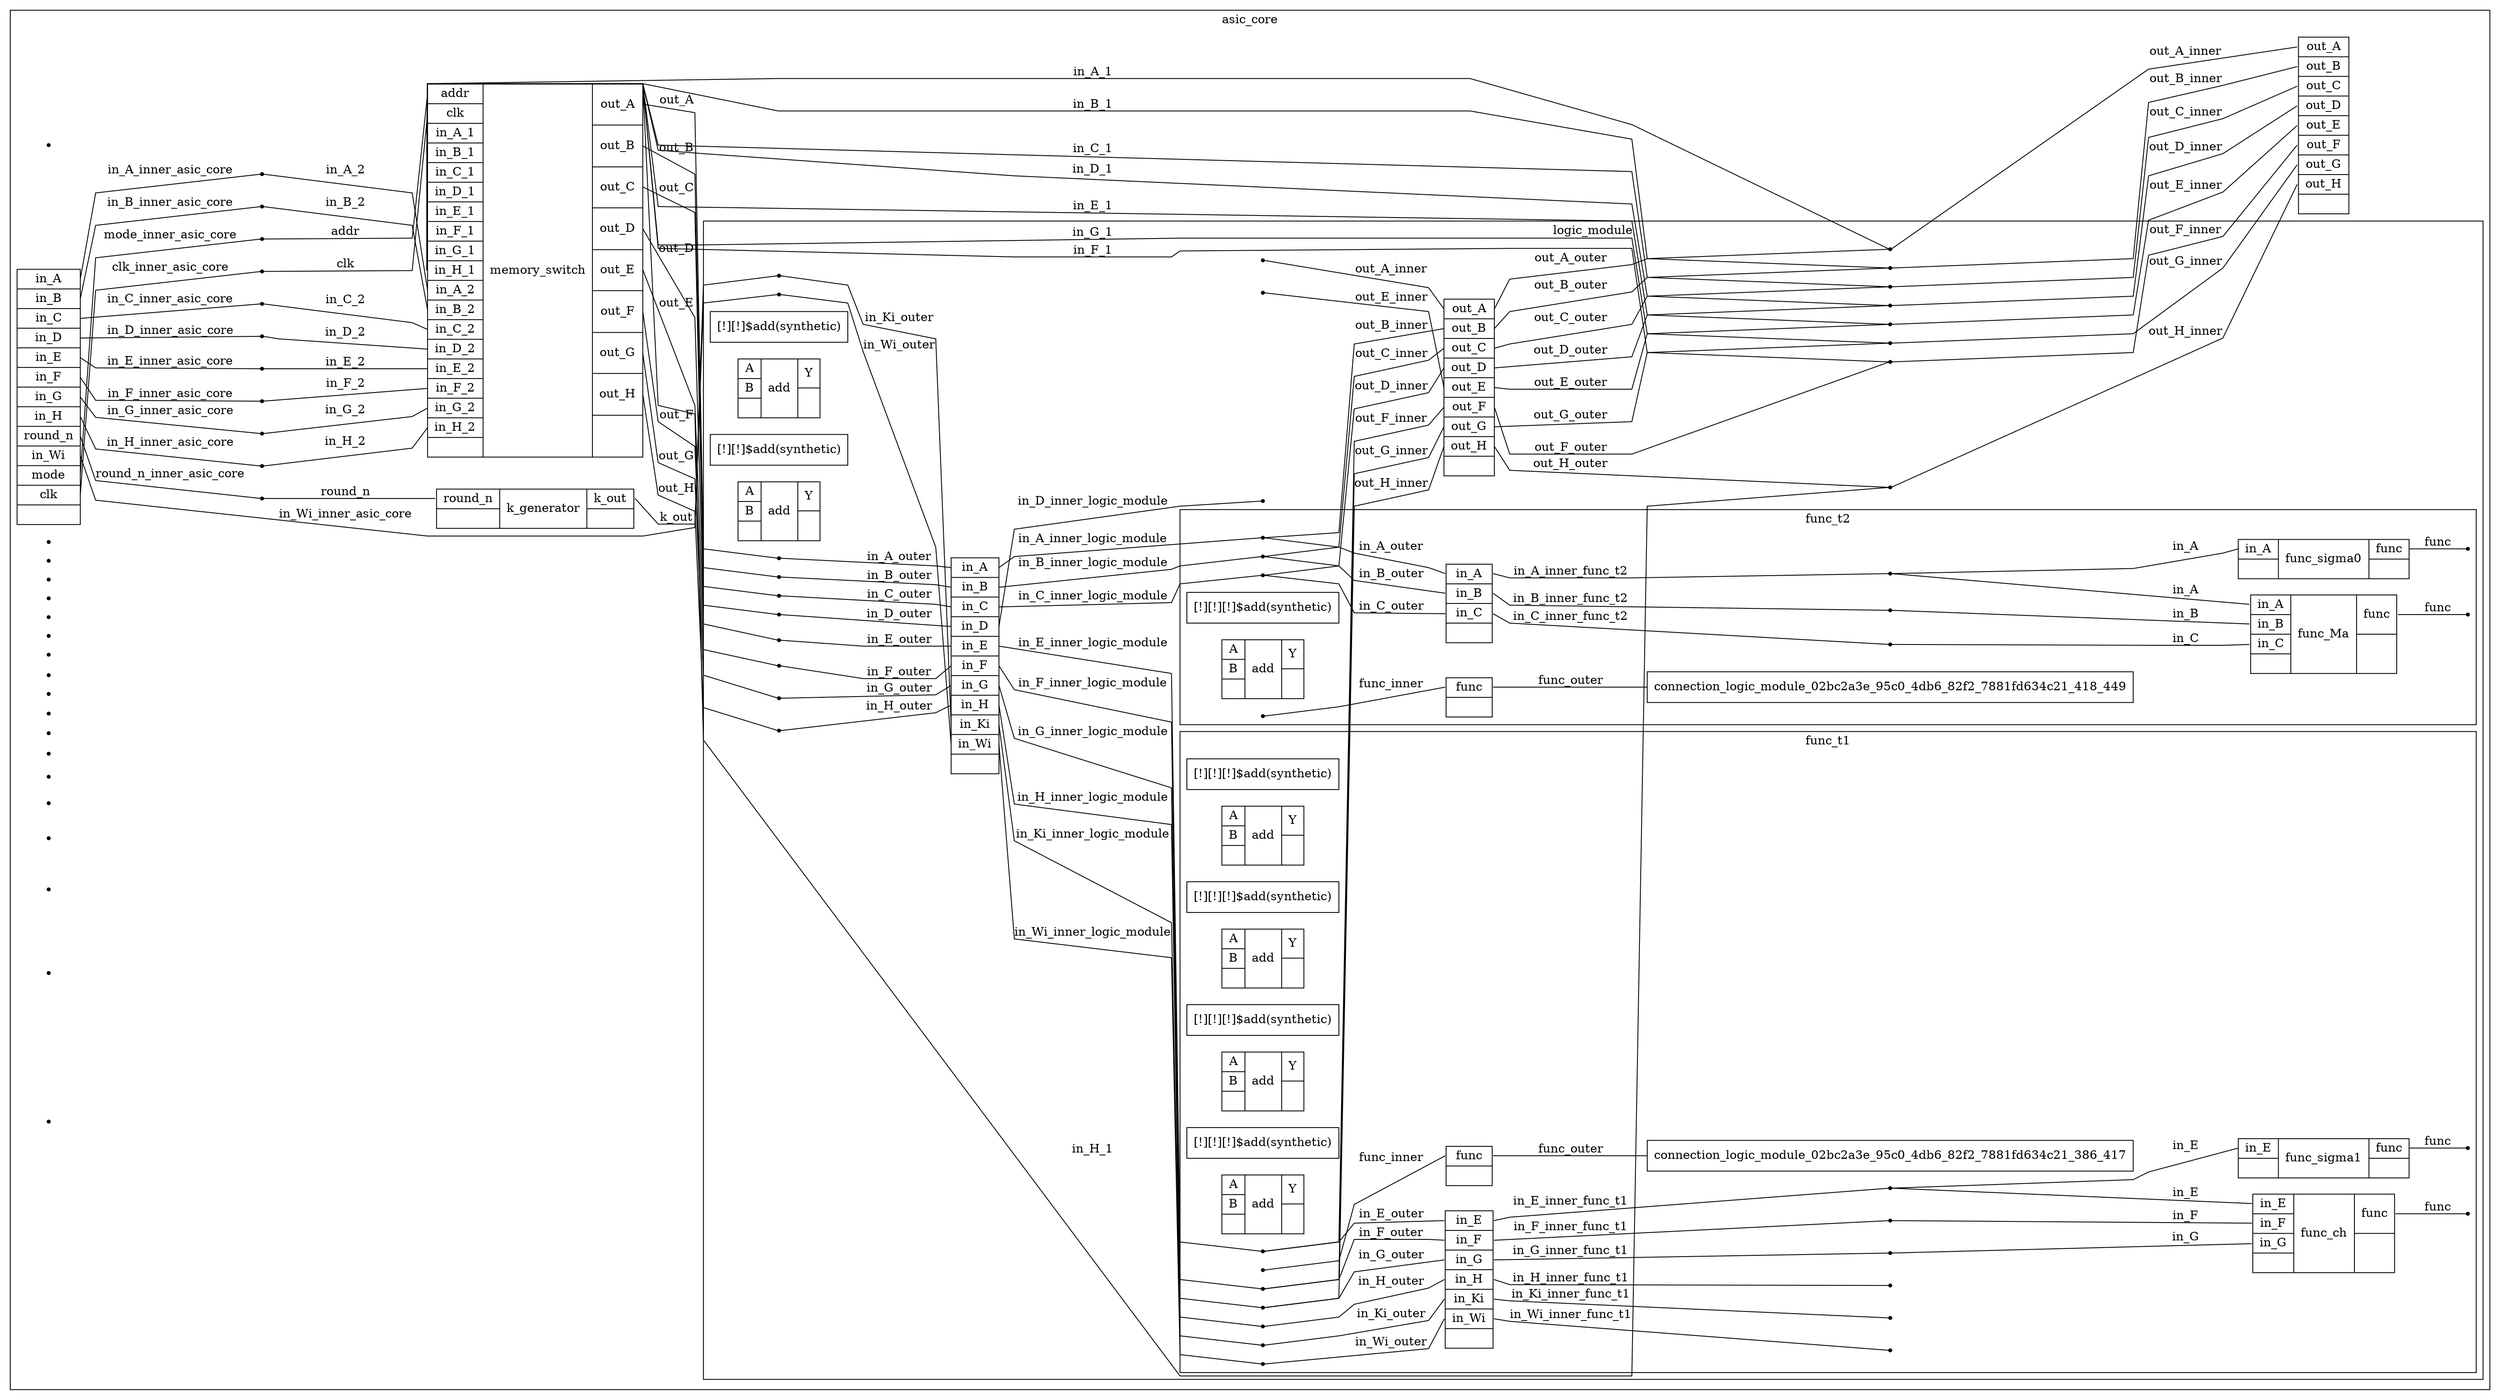 graph parent {
	graph [splines=polyline]
	graph [rankdir=LR]
	graph [overlap=scalexy]
	subgraph cluster_asic_core {
		node [shape=record]
		graph [label=asic_core]
		graph [splines=polyline]
		graph [rankdir=LR]
		graph [overlap=scalexy]
	struct_k_generator_4c9cbfa8_fa8c_499f_b3c4_abc63a098ca4_64abcf8e_148c_413c_aa03_fc356329b611 [label="{{<in_2_7> round_n |}|k_generator|{<out_8_39> k_out |}}"];	connection_asic_core_64abcf8e_148c_413c_aa03_fc356329b611_2_7 [shape=point]	connection_asic_core_64abcf8e_148c_413c_aa03_fc356329b611_258_263 -- struct_k_generator_4c9cbfa8_fa8c_499f_b3c4_abc63a098ca4_64abcf8e_148c_413c_aa03_fc356329b611:in_2_7 [label=round_n]	connection_asic_core_64abcf8e_148c_413c_aa03_fc356329b611_554_585 [shape=point]	struct_k_generator_4c9cbfa8_fa8c_499f_b3c4_abc63a098ca4_64abcf8e_148c_413c_aa03_fc356329b611:out_8_39 -- connection_asic_core_64abcf8e_148c_413c_aa03_fc356329b611_554_585 [label=k_out]	struct_in_ports_asic_core_64abcf8e_148c_413c_aa03_fc356329b611 [label="{{<in_port_2_33> in_A |<in_port_34_65> in_B |<in_port_66_97> in_C |<in_port_98_129> in_D |<in_port_130_161> in_E |<in_port_162_193> in_F |<in_port_194_225> in_G |<in_port_226_257> in_H |<in_port_258_263> round_n |<in_port_264_295> in_Wi |<in_port_296_296> mode |<in_port_297_297> clk |}}"];	struct_out_ports_asic_core_64abcf8e_148c_413c_aa03_fc356329b611 [label="{{<out_port_298_329> out_A |<out_port_330_361> out_B |<out_port_362_393> out_C |<out_port_394_425> out_D |<out_port_426_457> out_E |<out_port_458_489> out_F |<out_port_490_521> out_G |<out_port_522_553> out_H |}}"];	connection_asic_core_64abcf8e_148c_413c_aa03_fc356329b611_2_33 [shape=point]	struct_in_ports_asic_core_64abcf8e_148c_413c_aa03_fc356329b611:in_port_2_33 -- connection_asic_core_64abcf8e_148c_413c_aa03_fc356329b611_2_33 [label=in_A_inner_asic_core]	connection_asic_core_64abcf8e_148c_413c_aa03_fc356329b611_34_65 [shape=point]	struct_in_ports_asic_core_64abcf8e_148c_413c_aa03_fc356329b611:in_port_34_65 -- connection_asic_core_64abcf8e_148c_413c_aa03_fc356329b611_34_65 [label=in_B_inner_asic_core]	connection_asic_core_64abcf8e_148c_413c_aa03_fc356329b611_66_97 [shape=point]	struct_in_ports_asic_core_64abcf8e_148c_413c_aa03_fc356329b611:in_port_66_97 -- connection_asic_core_64abcf8e_148c_413c_aa03_fc356329b611_66_97 [label=in_C_inner_asic_core]	connection_asic_core_64abcf8e_148c_413c_aa03_fc356329b611_98_129 [shape=point]	struct_in_ports_asic_core_64abcf8e_148c_413c_aa03_fc356329b611:in_port_98_129 -- connection_asic_core_64abcf8e_148c_413c_aa03_fc356329b611_98_129 [label=in_D_inner_asic_core]	connection_asic_core_64abcf8e_148c_413c_aa03_fc356329b611_130_161 [shape=point]	struct_in_ports_asic_core_64abcf8e_148c_413c_aa03_fc356329b611:in_port_130_161 -- connection_asic_core_64abcf8e_148c_413c_aa03_fc356329b611_130_161 [label=in_E_inner_asic_core]	connection_asic_core_64abcf8e_148c_413c_aa03_fc356329b611_162_193 [shape=point]	struct_in_ports_asic_core_64abcf8e_148c_413c_aa03_fc356329b611:in_port_162_193 -- connection_asic_core_64abcf8e_148c_413c_aa03_fc356329b611_162_193 [label=in_F_inner_asic_core]	connection_asic_core_64abcf8e_148c_413c_aa03_fc356329b611_194_225 [shape=point]	struct_in_ports_asic_core_64abcf8e_148c_413c_aa03_fc356329b611:in_port_194_225 -- connection_asic_core_64abcf8e_148c_413c_aa03_fc356329b611_194_225 [label=in_G_inner_asic_core]	connection_asic_core_64abcf8e_148c_413c_aa03_fc356329b611_226_257 [shape=point]	struct_in_ports_asic_core_64abcf8e_148c_413c_aa03_fc356329b611:in_port_226_257 -- connection_asic_core_64abcf8e_148c_413c_aa03_fc356329b611_226_257 [label=in_H_inner_asic_core]	connection_asic_core_64abcf8e_148c_413c_aa03_fc356329b611_258_263 [shape=point]	struct_in_ports_asic_core_64abcf8e_148c_413c_aa03_fc356329b611:in_port_258_263 -- connection_asic_core_64abcf8e_148c_413c_aa03_fc356329b611_258_263 [label=round_n_inner_asic_core]	connection_asic_core_64abcf8e_148c_413c_aa03_fc356329b611_264_295 [shape=point]	struct_in_ports_asic_core_64abcf8e_148c_413c_aa03_fc356329b611:in_port_264_295 -- connection_asic_core_64abcf8e_148c_413c_aa03_fc356329b611_264_295 [label=in_Wi_inner_asic_core]	connection_asic_core_64abcf8e_148c_413c_aa03_fc356329b611_296_296 [shape=point]	struct_in_ports_asic_core_64abcf8e_148c_413c_aa03_fc356329b611:in_port_296_296 -- connection_asic_core_64abcf8e_148c_413c_aa03_fc356329b611_296_296 [label=mode_inner_asic_core]	connection_asic_core_64abcf8e_148c_413c_aa03_fc356329b611_297_297 [shape=point]	struct_in_ports_asic_core_64abcf8e_148c_413c_aa03_fc356329b611:in_port_297_297 -- connection_asic_core_64abcf8e_148c_413c_aa03_fc356329b611_297_297 [label=clk_inner_asic_core]	connection_asic_core_64abcf8e_148c_413c_aa03_fc356329b611_298_329 [shape=point]	connection_asic_core_64abcf8e_148c_413c_aa03_fc356329b611_298_329 -- struct_out_ports_asic_core_64abcf8e_148c_413c_aa03_fc356329b611:out_port_298_329 [label=out_A_inner]	connection_asic_core_64abcf8e_148c_413c_aa03_fc356329b611_330_361 [shape=point]	connection_asic_core_64abcf8e_148c_413c_aa03_fc356329b611_330_361 -- struct_out_ports_asic_core_64abcf8e_148c_413c_aa03_fc356329b611:out_port_330_361 [label=out_B_inner]	connection_asic_core_64abcf8e_148c_413c_aa03_fc356329b611_362_393 [shape=point]	connection_asic_core_64abcf8e_148c_413c_aa03_fc356329b611_362_393 -- struct_out_ports_asic_core_64abcf8e_148c_413c_aa03_fc356329b611:out_port_362_393 [label=out_C_inner]	connection_asic_core_64abcf8e_148c_413c_aa03_fc356329b611_394_425 [shape=point]	connection_asic_core_64abcf8e_148c_413c_aa03_fc356329b611_394_425 -- struct_out_ports_asic_core_64abcf8e_148c_413c_aa03_fc356329b611:out_port_394_425 [label=out_D_inner]	connection_asic_core_64abcf8e_148c_413c_aa03_fc356329b611_426_457 [shape=point]	connection_asic_core_64abcf8e_148c_413c_aa03_fc356329b611_426_457 -- struct_out_ports_asic_core_64abcf8e_148c_413c_aa03_fc356329b611:out_port_426_457 [label=out_E_inner]	connection_asic_core_64abcf8e_148c_413c_aa03_fc356329b611_458_489 [shape=point]	connection_asic_core_64abcf8e_148c_413c_aa03_fc356329b611_458_489 -- struct_out_ports_asic_core_64abcf8e_148c_413c_aa03_fc356329b611:out_port_458_489 [label=out_F_inner]	connection_asic_core_64abcf8e_148c_413c_aa03_fc356329b611_490_521 [shape=point]	connection_asic_core_64abcf8e_148c_413c_aa03_fc356329b611_490_521 -- struct_out_ports_asic_core_64abcf8e_148c_413c_aa03_fc356329b611:out_port_490_521 [label=out_G_inner]	connection_asic_core_64abcf8e_148c_413c_aa03_fc356329b611_522_553 [shape=point]	connection_asic_core_64abcf8e_148c_413c_aa03_fc356329b611_522_553 -- struct_out_ports_asic_core_64abcf8e_148c_413c_aa03_fc356329b611:out_port_522_553 [label=out_H_inner]		graph [splines=polyline]
		graph [rankdir=LR]
		graph [overlap=scalexy]
		subgraph cluster_logic_module {
			node [shape=record]
			graph [label=logic_module]
			graph [splines=polyline]
			graph [rankdir=LR]
			graph [overlap=scalexy]
			"[!][!]$add(synthetic)
#4b1f881b_8e20_4ff4_9199_ed92328e10ae" [label="[!][!]$add(synthetic)
"]
		struct_add_a6724c07_0a2d_437c_944c_298de946605d [label="{{<in_98_129> A |<in_386_417> B |}|add|{<out_354_385> Y |}}"];			graph [splines=polyline]
			graph [rankdir=LR]
			graph [overlap=scalexy]
			"[!][!]$add(synthetic)
#136f6139_3d4d_49af_9e78_9a5f70888121" [label="[!][!]$add(synthetic)
"]
		struct_add_c8d21ce7_091b_43b8_b22b_ed6dc0470f62 [label="{{<in_386_417> A |<in_418_449> B |}|add|{<out_322_353> Y |}}"];			graph [splines=polyline]
			graph [rankdir=LR]
			graph [overlap=scalexy]
			subgraph cluster_func_t1 {
				node [shape=record]
				graph [label=func_t1]
				graph [splines=polyline]
				graph [rankdir=LR]
				graph [overlap=scalexy]
				"[!][!][!]$add(synthetic)
#e7865b10_5745_4c46_9d8c_ac8bfc79b26c" [label="[!][!][!]$add(synthetic)
"]
			struct_add_65e233b1_0391_44c5_8038_4a292637ee9b [label="{{<in_98_129> A |<in_226_257> B |}|add|{<out_258_289> Y |}}"];				graph [splines=polyline]
				graph [rankdir=LR]
				graph [overlap=scalexy]
				"[!][!][!]$add(synthetic)
#10dcc191_cfcd_42ca_be54_ac1426c8cd96" [label="[!][!][!]$add(synthetic)
"]
			struct_add_13e17c24_e276_4236_a66b_808e567ef0ef [label="{{<in_258_289> A |<in_290_321> B |}|add|{<out_322_353> Y |}}"];				graph [splines=polyline]
				graph [rankdir=LR]
				graph [overlap=scalexy]
				"[!][!][!]$add(synthetic)
#16f2257f_427b_495c_a87d_a24caa846920" [label="[!][!][!]$add(synthetic)
"]
			struct_add_90452c07_f8b5_479e_86ad_50a7a2e8eac3 [label="{{<in_322_353> A |<in_130_161> B |}|add|{<out_354_385> Y |}}"];				graph [splines=polyline]
				graph [rankdir=LR]
				graph [overlap=scalexy]
				"[!][!][!]$add(synthetic)
#c3a3cbf4_614b_4f32_8432_044e27acccc1" [label="[!][!][!]$add(synthetic)
"]
			struct_add_85430d68_9fe6_4343_9a52_f963ec8a7efe [label="{{<in_354_385> A |<in_162_193> B |}|add|{<out_194_225> Y |}}"];				graph [splines=polyline]
				graph [rankdir=LR]
				graph [overlap=scalexy]
			struct_func_ch_31842770_6eba_4425_ad62_b86ab533f2d8_92b82dc2_363f_4303_a347_670542859162 [label="{{<in_2_33> in_E |<in_34_65> in_F |<in_66_97> in_G |}|func_ch|{<out_98_129> func |}}"];			connection_func_t1_92b82dc2_363f_4303_a347_670542859162_2_33 [shape=point]			connection_func_t1_92b82dc2_363f_4303_a347_670542859162_2_33 -- struct_func_ch_31842770_6eba_4425_ad62_b86ab533f2d8_92b82dc2_363f_4303_a347_670542859162:in_2_33 [label=in_E]			connection_func_t1_92b82dc2_363f_4303_a347_670542859162_34_65 [shape=point]			connection_func_t1_92b82dc2_363f_4303_a347_670542859162_34_65 -- struct_func_ch_31842770_6eba_4425_ad62_b86ab533f2d8_92b82dc2_363f_4303_a347_670542859162:in_34_65 [label=in_F]			connection_func_t1_92b82dc2_363f_4303_a347_670542859162_66_97 [shape=point]			connection_func_t1_92b82dc2_363f_4303_a347_670542859162_66_97 -- struct_func_ch_31842770_6eba_4425_ad62_b86ab533f2d8_92b82dc2_363f_4303_a347_670542859162:in_66_97 [label=in_G]			connection_func_t1_92b82dc2_363f_4303_a347_670542859162_290_321 [shape=point]			struct_func_ch_31842770_6eba_4425_ad62_b86ab533f2d8_92b82dc2_363f_4303_a347_670542859162:out_98_129 -- connection_func_t1_92b82dc2_363f_4303_a347_670542859162_290_321 [label=func]			struct_in_ports_func_t1_92b82dc2_363f_4303_a347_670542859162 [label="{{<in_port_2_33> in_E |<in_port_34_65> in_F |<in_port_66_97> in_G |<in_port_98_129> in_H |<in_port_130_161> in_Ki |<in_port_162_193> in_Wi |}}"];			struct_out_ports_func_t1_92b82dc2_363f_4303_a347_670542859162 [label="{{<out_port_194_225> func |}}"];			connection_func_t1_92b82dc2_363f_4303_a347_670542859162_2_33 [shape=point]			struct_in_ports_func_t1_92b82dc2_363f_4303_a347_670542859162:in_port_2_33 -- connection_func_t1_92b82dc2_363f_4303_a347_670542859162_2_33 [label=in_E_inner_func_t1]			connection_func_t1_92b82dc2_363f_4303_a347_670542859162_34_65 [shape=point]			struct_in_ports_func_t1_92b82dc2_363f_4303_a347_670542859162:in_port_34_65 -- connection_func_t1_92b82dc2_363f_4303_a347_670542859162_34_65 [label=in_F_inner_func_t1]			connection_func_t1_92b82dc2_363f_4303_a347_670542859162_66_97 [shape=point]			struct_in_ports_func_t1_92b82dc2_363f_4303_a347_670542859162:in_port_66_97 -- connection_func_t1_92b82dc2_363f_4303_a347_670542859162_66_97 [label=in_G_inner_func_t1]			connection_func_t1_92b82dc2_363f_4303_a347_670542859162_98_129 [shape=point]			struct_in_ports_func_t1_92b82dc2_363f_4303_a347_670542859162:in_port_98_129 -- connection_func_t1_92b82dc2_363f_4303_a347_670542859162_98_129 [label=in_H_inner_func_t1]			connection_func_t1_92b82dc2_363f_4303_a347_670542859162_130_161 [shape=point]			struct_in_ports_func_t1_92b82dc2_363f_4303_a347_670542859162:in_port_130_161 -- connection_func_t1_92b82dc2_363f_4303_a347_670542859162_130_161 [label=in_Ki_inner_func_t1]			connection_func_t1_92b82dc2_363f_4303_a347_670542859162_162_193 [shape=point]			struct_in_ports_func_t1_92b82dc2_363f_4303_a347_670542859162:in_port_162_193 -- connection_func_t1_92b82dc2_363f_4303_a347_670542859162_162_193 [label=in_Wi_inner_func_t1]			connection_func_t1_92b82dc2_363f_4303_a347_670542859162_194_225 [shape=point]			connection_func_t1_92b82dc2_363f_4303_a347_670542859162_194_225 -- struct_out_ports_func_t1_92b82dc2_363f_4303_a347_670542859162:out_port_194_225 [label=func_inner]			struct_out_ports_func_t1_92b82dc2_363f_4303_a347_670542859162:out_port_194_225 -- connection_logic_module_02bc2a3e_95c0_4db6_82f2_7881fd634c21_386_417 [label=func_outer]			connection_logic_module_02bc2a3e_95c0_4db6_82f2_7881fd634c21_130_161 -- struct_in_ports_func_t1_92b82dc2_363f_4303_a347_670542859162:in_port_2_33 [label=in_E_outer]			connection_logic_module_02bc2a3e_95c0_4db6_82f2_7881fd634c21_162_193 -- struct_in_ports_func_t1_92b82dc2_363f_4303_a347_670542859162:in_port_34_65 [label=in_F_outer]			connection_logic_module_02bc2a3e_95c0_4db6_82f2_7881fd634c21_194_225 -- struct_in_ports_func_t1_92b82dc2_363f_4303_a347_670542859162:in_port_66_97 [label=in_G_outer]			connection_logic_module_02bc2a3e_95c0_4db6_82f2_7881fd634c21_226_257 -- struct_in_ports_func_t1_92b82dc2_363f_4303_a347_670542859162:in_port_98_129 [label=in_H_outer]			connection_logic_module_02bc2a3e_95c0_4db6_82f2_7881fd634c21_258_289 -- struct_in_ports_func_t1_92b82dc2_363f_4303_a347_670542859162:in_port_130_161 [label=in_Ki_outer]			connection_logic_module_02bc2a3e_95c0_4db6_82f2_7881fd634c21_290_321 -- struct_in_ports_func_t1_92b82dc2_363f_4303_a347_670542859162:in_port_162_193 [label=in_Wi_outer]				graph [splines=polyline]
				graph [rankdir=LR]
				graph [overlap=scalexy]
			struct_func_sigma1_2ec467c5_d238_4709_92ed_be51159588aa_92b82dc2_363f_4303_a347_670542859162 [label="{{<in_2_33> in_E |}|func_sigma1|{<out_34_65> func |}}"];			connection_func_t1_92b82dc2_363f_4303_a347_670542859162_2_33 [shape=point]			connection_func_t1_92b82dc2_363f_4303_a347_670542859162_2_33 -- struct_func_sigma1_2ec467c5_d238_4709_92ed_be51159588aa_92b82dc2_363f_4303_a347_670542859162:in_2_33 [label=in_E]			connection_func_t1_92b82dc2_363f_4303_a347_670542859162_226_257 [shape=point]			struct_func_sigma1_2ec467c5_d238_4709_92ed_be51159588aa_92b82dc2_363f_4303_a347_670542859162:out_34_65 -- connection_func_t1_92b82dc2_363f_4303_a347_670542859162_226_257 [label=func]			}
		struct_in_ports_logic_module_02bc2a3e_95c0_4db6_82f2_7881fd634c21 [label="{{<in_port_2_33> in_A |<in_port_34_65> in_B |<in_port_66_97> in_C |<in_port_98_129> in_D |<in_port_130_161> in_E |<in_port_162_193> in_F |<in_port_194_225> in_G |<in_port_226_257> in_H |<in_port_258_289> in_Ki |<in_port_290_321> in_Wi |}}"];		struct_out_ports_logic_module_02bc2a3e_95c0_4db6_82f2_7881fd634c21 [label="{{<out_port_322_353> out_A |<out_port_2_33> out_B |<out_port_34_65> out_C |<out_port_66_97> out_D |<out_port_354_385> out_E |<out_port_130_161> out_F |<out_port_162_193> out_G |<out_port_194_225> out_H |}}"];		connection_logic_module_02bc2a3e_95c0_4db6_82f2_7881fd634c21_2_33 [shape=point]		struct_in_ports_logic_module_02bc2a3e_95c0_4db6_82f2_7881fd634c21:in_port_2_33 -- connection_logic_module_02bc2a3e_95c0_4db6_82f2_7881fd634c21_2_33 [label=in_A_inner_logic_module]		connection_logic_module_02bc2a3e_95c0_4db6_82f2_7881fd634c21_34_65 [shape=point]		struct_in_ports_logic_module_02bc2a3e_95c0_4db6_82f2_7881fd634c21:in_port_34_65 -- connection_logic_module_02bc2a3e_95c0_4db6_82f2_7881fd634c21_34_65 [label=in_B_inner_logic_module]		connection_logic_module_02bc2a3e_95c0_4db6_82f2_7881fd634c21_66_97 [shape=point]		struct_in_ports_logic_module_02bc2a3e_95c0_4db6_82f2_7881fd634c21:in_port_66_97 -- connection_logic_module_02bc2a3e_95c0_4db6_82f2_7881fd634c21_66_97 [label=in_C_inner_logic_module]		connection_logic_module_02bc2a3e_95c0_4db6_82f2_7881fd634c21_98_129 [shape=point]		struct_in_ports_logic_module_02bc2a3e_95c0_4db6_82f2_7881fd634c21:in_port_98_129 -- connection_logic_module_02bc2a3e_95c0_4db6_82f2_7881fd634c21_98_129 [label=in_D_inner_logic_module]		connection_logic_module_02bc2a3e_95c0_4db6_82f2_7881fd634c21_130_161 [shape=point]		struct_in_ports_logic_module_02bc2a3e_95c0_4db6_82f2_7881fd634c21:in_port_130_161 -- connection_logic_module_02bc2a3e_95c0_4db6_82f2_7881fd634c21_130_161 [label=in_E_inner_logic_module]		connection_logic_module_02bc2a3e_95c0_4db6_82f2_7881fd634c21_162_193 [shape=point]		struct_in_ports_logic_module_02bc2a3e_95c0_4db6_82f2_7881fd634c21:in_port_162_193 -- connection_logic_module_02bc2a3e_95c0_4db6_82f2_7881fd634c21_162_193 [label=in_F_inner_logic_module]		connection_logic_module_02bc2a3e_95c0_4db6_82f2_7881fd634c21_194_225 [shape=point]		struct_in_ports_logic_module_02bc2a3e_95c0_4db6_82f2_7881fd634c21:in_port_194_225 -- connection_logic_module_02bc2a3e_95c0_4db6_82f2_7881fd634c21_194_225 [label=in_G_inner_logic_module]		connection_logic_module_02bc2a3e_95c0_4db6_82f2_7881fd634c21_226_257 [shape=point]		struct_in_ports_logic_module_02bc2a3e_95c0_4db6_82f2_7881fd634c21:in_port_226_257 -- connection_logic_module_02bc2a3e_95c0_4db6_82f2_7881fd634c21_226_257 [label=in_H_inner_logic_module]		connection_logic_module_02bc2a3e_95c0_4db6_82f2_7881fd634c21_258_289 [shape=point]		struct_in_ports_logic_module_02bc2a3e_95c0_4db6_82f2_7881fd634c21:in_port_258_289 -- connection_logic_module_02bc2a3e_95c0_4db6_82f2_7881fd634c21_258_289 [label=in_Ki_inner_logic_module]		connection_logic_module_02bc2a3e_95c0_4db6_82f2_7881fd634c21_290_321 [shape=point]		struct_in_ports_logic_module_02bc2a3e_95c0_4db6_82f2_7881fd634c21:in_port_290_321 -- connection_logic_module_02bc2a3e_95c0_4db6_82f2_7881fd634c21_290_321 [label=in_Wi_inner_logic_module]		connection_logic_module_02bc2a3e_95c0_4db6_82f2_7881fd634c21_322_353 [shape=point]		connection_logic_module_02bc2a3e_95c0_4db6_82f2_7881fd634c21_322_353 -- struct_out_ports_logic_module_02bc2a3e_95c0_4db6_82f2_7881fd634c21:out_port_322_353 [label=out_A_inner]		connection_logic_module_02bc2a3e_95c0_4db6_82f2_7881fd634c21_2_33 [shape=point]		connection_logic_module_02bc2a3e_95c0_4db6_82f2_7881fd634c21_2_33 -- struct_out_ports_logic_module_02bc2a3e_95c0_4db6_82f2_7881fd634c21:out_port_2_33 [label=out_B_inner]		connection_logic_module_02bc2a3e_95c0_4db6_82f2_7881fd634c21_34_65 [shape=point]		connection_logic_module_02bc2a3e_95c0_4db6_82f2_7881fd634c21_34_65 -- struct_out_ports_logic_module_02bc2a3e_95c0_4db6_82f2_7881fd634c21:out_port_34_65 [label=out_C_inner]		connection_logic_module_02bc2a3e_95c0_4db6_82f2_7881fd634c21_66_97 [shape=point]		connection_logic_module_02bc2a3e_95c0_4db6_82f2_7881fd634c21_66_97 -- struct_out_ports_logic_module_02bc2a3e_95c0_4db6_82f2_7881fd634c21:out_port_66_97 [label=out_D_inner]		connection_logic_module_02bc2a3e_95c0_4db6_82f2_7881fd634c21_354_385 [shape=point]		connection_logic_module_02bc2a3e_95c0_4db6_82f2_7881fd634c21_354_385 -- struct_out_ports_logic_module_02bc2a3e_95c0_4db6_82f2_7881fd634c21:out_port_354_385 [label=out_E_inner]		connection_logic_module_02bc2a3e_95c0_4db6_82f2_7881fd634c21_130_161 [shape=point]		connection_logic_module_02bc2a3e_95c0_4db6_82f2_7881fd634c21_130_161 -- struct_out_ports_logic_module_02bc2a3e_95c0_4db6_82f2_7881fd634c21:out_port_130_161 [label=out_F_inner]		connection_logic_module_02bc2a3e_95c0_4db6_82f2_7881fd634c21_162_193 [shape=point]		connection_logic_module_02bc2a3e_95c0_4db6_82f2_7881fd634c21_162_193 -- struct_out_ports_logic_module_02bc2a3e_95c0_4db6_82f2_7881fd634c21:out_port_162_193 [label=out_G_inner]		connection_logic_module_02bc2a3e_95c0_4db6_82f2_7881fd634c21_194_225 [shape=point]		connection_logic_module_02bc2a3e_95c0_4db6_82f2_7881fd634c21_194_225 -- struct_out_ports_logic_module_02bc2a3e_95c0_4db6_82f2_7881fd634c21:out_port_194_225 [label=out_H_inner]		connection_asic_core_64abcf8e_148c_413c_aa03_fc356329b611_586_617 -- struct_in_ports_logic_module_02bc2a3e_95c0_4db6_82f2_7881fd634c21:in_port_2_33 [label=in_A_outer]		connection_asic_core_64abcf8e_148c_413c_aa03_fc356329b611_618_649 -- struct_in_ports_logic_module_02bc2a3e_95c0_4db6_82f2_7881fd634c21:in_port_34_65 [label=in_B_outer]		connection_asic_core_64abcf8e_148c_413c_aa03_fc356329b611_650_681 -- struct_in_ports_logic_module_02bc2a3e_95c0_4db6_82f2_7881fd634c21:in_port_66_97 [label=in_C_outer]		connection_asic_core_64abcf8e_148c_413c_aa03_fc356329b611_682_713 -- struct_in_ports_logic_module_02bc2a3e_95c0_4db6_82f2_7881fd634c21:in_port_98_129 [label=in_D_outer]		connection_asic_core_64abcf8e_148c_413c_aa03_fc356329b611_714_745 -- struct_in_ports_logic_module_02bc2a3e_95c0_4db6_82f2_7881fd634c21:in_port_130_161 [label=in_E_outer]		connection_asic_core_64abcf8e_148c_413c_aa03_fc356329b611_746_777 -- struct_in_ports_logic_module_02bc2a3e_95c0_4db6_82f2_7881fd634c21:in_port_162_193 [label=in_F_outer]		connection_asic_core_64abcf8e_148c_413c_aa03_fc356329b611_778_809 -- struct_in_ports_logic_module_02bc2a3e_95c0_4db6_82f2_7881fd634c21:in_port_194_225 [label=in_G_outer]		connection_asic_core_64abcf8e_148c_413c_aa03_fc356329b611_810_841 -- struct_in_ports_logic_module_02bc2a3e_95c0_4db6_82f2_7881fd634c21:in_port_226_257 [label=in_H_outer]		connection_asic_core_64abcf8e_148c_413c_aa03_fc356329b611_554_585 -- struct_in_ports_logic_module_02bc2a3e_95c0_4db6_82f2_7881fd634c21:in_port_258_289 [label=in_Ki_outer]		connection_asic_core_64abcf8e_148c_413c_aa03_fc356329b611_264_295 -- struct_in_ports_logic_module_02bc2a3e_95c0_4db6_82f2_7881fd634c21:in_port_290_321 [label=in_Wi_outer]		struct_out_ports_logic_module_02bc2a3e_95c0_4db6_82f2_7881fd634c21:out_port_322_353 -- connection_asic_core_64abcf8e_148c_413c_aa03_fc356329b611_298_329 [label=out_A_outer]		struct_out_ports_logic_module_02bc2a3e_95c0_4db6_82f2_7881fd634c21:out_port_2_33 -- connection_asic_core_64abcf8e_148c_413c_aa03_fc356329b611_330_361 [label=out_B_outer]		struct_out_ports_logic_module_02bc2a3e_95c0_4db6_82f2_7881fd634c21:out_port_34_65 -- connection_asic_core_64abcf8e_148c_413c_aa03_fc356329b611_362_393 [label=out_C_outer]		struct_out_ports_logic_module_02bc2a3e_95c0_4db6_82f2_7881fd634c21:out_port_66_97 -- connection_asic_core_64abcf8e_148c_413c_aa03_fc356329b611_394_425 [label=out_D_outer]		struct_out_ports_logic_module_02bc2a3e_95c0_4db6_82f2_7881fd634c21:out_port_354_385 -- connection_asic_core_64abcf8e_148c_413c_aa03_fc356329b611_426_457 [label=out_E_outer]		struct_out_ports_logic_module_02bc2a3e_95c0_4db6_82f2_7881fd634c21:out_port_130_161 -- connection_asic_core_64abcf8e_148c_413c_aa03_fc356329b611_458_489 [label=out_F_outer]		struct_out_ports_logic_module_02bc2a3e_95c0_4db6_82f2_7881fd634c21:out_port_162_193 -- connection_asic_core_64abcf8e_148c_413c_aa03_fc356329b611_490_521 [label=out_G_outer]		struct_out_ports_logic_module_02bc2a3e_95c0_4db6_82f2_7881fd634c21:out_port_194_225 -- connection_asic_core_64abcf8e_148c_413c_aa03_fc356329b611_522_553 [label=out_H_outer]			graph [splines=polyline]
			graph [rankdir=LR]
			graph [overlap=scalexy]
			subgraph cluster_func_t2 {
				node [shape=record]
				graph [label=func_t2]
				graph [splines=polyline]
				graph [rankdir=LR]
				graph [overlap=scalexy]
				"[!][!][!]$add(synthetic)
#8f9507cd_6a11_4017_b40a_08b8e0c56819" [label="[!][!][!]$add(synthetic)
"]
			struct_add_300da00f_7bc3_445e_8893_9b670d369d8e [label="{{<in_130_161> A |<in_162_193> B |}|add|{<out_98_129> Y |}}"];				graph [splines=polyline]
				graph [rankdir=LR]
				graph [overlap=scalexy]
			struct_func_Ma_a520352b_eb64_44ef_89f6_9ab04bc07a28_779a474d_ba13_4b0a_be05_4125d022fe7a [label="{{<in_2_33> in_A |<in_34_65> in_B |<in_66_97> in_C |}|func_Ma|{<out_98_129> func |}}"];			connection_func_t2_779a474d_ba13_4b0a_be05_4125d022fe7a_2_33 [shape=point]			connection_func_t2_779a474d_ba13_4b0a_be05_4125d022fe7a_2_33 -- struct_func_Ma_a520352b_eb64_44ef_89f6_9ab04bc07a28_779a474d_ba13_4b0a_be05_4125d022fe7a:in_2_33 [label=in_A]			connection_func_t2_779a474d_ba13_4b0a_be05_4125d022fe7a_34_65 [shape=point]			connection_func_t2_779a474d_ba13_4b0a_be05_4125d022fe7a_34_65 -- struct_func_Ma_a520352b_eb64_44ef_89f6_9ab04bc07a28_779a474d_ba13_4b0a_be05_4125d022fe7a:in_34_65 [label=in_B]			connection_func_t2_779a474d_ba13_4b0a_be05_4125d022fe7a_66_97 [shape=point]			connection_func_t2_779a474d_ba13_4b0a_be05_4125d022fe7a_66_97 -- struct_func_Ma_a520352b_eb64_44ef_89f6_9ab04bc07a28_779a474d_ba13_4b0a_be05_4125d022fe7a:in_66_97 [label=in_C]			connection_func_t2_779a474d_ba13_4b0a_be05_4125d022fe7a_162_193 [shape=point]			struct_func_Ma_a520352b_eb64_44ef_89f6_9ab04bc07a28_779a474d_ba13_4b0a_be05_4125d022fe7a:out_98_129 -- connection_func_t2_779a474d_ba13_4b0a_be05_4125d022fe7a_162_193 [label=func]			struct_in_ports_func_t2_779a474d_ba13_4b0a_be05_4125d022fe7a [label="{{<in_port_2_33> in_A |<in_port_34_65> in_B |<in_port_66_97> in_C |}}"];			struct_out_ports_func_t2_779a474d_ba13_4b0a_be05_4125d022fe7a [label="{{<out_port_98_129> func |}}"];			connection_func_t2_779a474d_ba13_4b0a_be05_4125d022fe7a_2_33 [shape=point]			struct_in_ports_func_t2_779a474d_ba13_4b0a_be05_4125d022fe7a:in_port_2_33 -- connection_func_t2_779a474d_ba13_4b0a_be05_4125d022fe7a_2_33 [label=in_A_inner_func_t2]			connection_func_t2_779a474d_ba13_4b0a_be05_4125d022fe7a_34_65 [shape=point]			struct_in_ports_func_t2_779a474d_ba13_4b0a_be05_4125d022fe7a:in_port_34_65 -- connection_func_t2_779a474d_ba13_4b0a_be05_4125d022fe7a_34_65 [label=in_B_inner_func_t2]			connection_func_t2_779a474d_ba13_4b0a_be05_4125d022fe7a_66_97 [shape=point]			struct_in_ports_func_t2_779a474d_ba13_4b0a_be05_4125d022fe7a:in_port_66_97 -- connection_func_t2_779a474d_ba13_4b0a_be05_4125d022fe7a_66_97 [label=in_C_inner_func_t2]			connection_func_t2_779a474d_ba13_4b0a_be05_4125d022fe7a_98_129 [shape=point]			connection_func_t2_779a474d_ba13_4b0a_be05_4125d022fe7a_98_129 -- struct_out_ports_func_t2_779a474d_ba13_4b0a_be05_4125d022fe7a:out_port_98_129 [label=func_inner]			struct_out_ports_func_t2_779a474d_ba13_4b0a_be05_4125d022fe7a:out_port_98_129 -- connection_logic_module_02bc2a3e_95c0_4db6_82f2_7881fd634c21_418_449 [label=func_outer]			connection_logic_module_02bc2a3e_95c0_4db6_82f2_7881fd634c21_2_33 -- struct_in_ports_func_t2_779a474d_ba13_4b0a_be05_4125d022fe7a:in_port_2_33 [label=in_A_outer]			connection_logic_module_02bc2a3e_95c0_4db6_82f2_7881fd634c21_34_65 -- struct_in_ports_func_t2_779a474d_ba13_4b0a_be05_4125d022fe7a:in_port_34_65 [label=in_B_outer]			connection_logic_module_02bc2a3e_95c0_4db6_82f2_7881fd634c21_66_97 -- struct_in_ports_func_t2_779a474d_ba13_4b0a_be05_4125d022fe7a:in_port_66_97 [label=in_C_outer]				graph [splines=polyline]
				graph [rankdir=LR]
				graph [overlap=scalexy]
			struct_func_sigma0_fc24ff88_b0c5_4dd6_8f5d_76d8bbb3d3d1_779a474d_ba13_4b0a_be05_4125d022fe7a [label="{{<in_2_33> in_A |}|func_sigma0|{<out_34_65> func |}}"];			connection_func_t2_779a474d_ba13_4b0a_be05_4125d022fe7a_2_33 [shape=point]			connection_func_t2_779a474d_ba13_4b0a_be05_4125d022fe7a_2_33 -- struct_func_sigma0_fc24ff88_b0c5_4dd6_8f5d_76d8bbb3d3d1_779a474d_ba13_4b0a_be05_4125d022fe7a:in_2_33 [label=in_A]			connection_func_t2_779a474d_ba13_4b0a_be05_4125d022fe7a_130_161 [shape=point]			struct_func_sigma0_fc24ff88_b0c5_4dd6_8f5d_76d8bbb3d3d1_779a474d_ba13_4b0a_be05_4125d022fe7a:out_34_65 -- connection_func_t2_779a474d_ba13_4b0a_be05_4125d022fe7a_130_161 [label=func]			}
		}
		graph [splines=polyline]
		graph [rankdir=LR]
		graph [overlap=scalexy]
	struct_memory_switch_0f77c40c_7d31_4244_9f4b_e9a54083c920_64abcf8e_148c_413c_aa03_fc356329b611 [label="{{<in_2_2> addr |<in_3_3> clk |<in_4_35> in_A_1 |<in_36_67> in_B_1 |<in_68_99> in_C_1 |<in_100_131> in_D_1 |<in_132_163> in_E_1 |<in_164_195> in_F_1 |<in_196_227> in_G_1 |<in_228_259> in_H_1 |<in_260_291> in_A_2 |<in_292_323> in_B_2 |<in_324_355> in_C_2 |<in_356_387> in_D_2 |<in_388_419> in_E_2 |<in_420_451> in_F_2 |<in_452_483> in_G_2 |<in_484_515> in_H_2 |}|memory_switch|{<out_516_547> out_A |<out_548_579> out_B |<out_580_611> out_C |<out_612_643> out_D |<out_644_675> out_E |<out_676_707> out_F |<out_708_739> out_G |<out_740_771> out_H |}}"];	connection_asic_core_64abcf8e_148c_413c_aa03_fc356329b611_2_2 [shape=point]	connection_asic_core_64abcf8e_148c_413c_aa03_fc356329b611_296_296 -- struct_memory_switch_0f77c40c_7d31_4244_9f4b_e9a54083c920_64abcf8e_148c_413c_aa03_fc356329b611:in_2_2 [label=addr]	connection_asic_core_64abcf8e_148c_413c_aa03_fc356329b611_3_3 [shape=point]	connection_asic_core_64abcf8e_148c_413c_aa03_fc356329b611_297_297 -- struct_memory_switch_0f77c40c_7d31_4244_9f4b_e9a54083c920_64abcf8e_148c_413c_aa03_fc356329b611:in_3_3 [label=clk]	connection_asic_core_64abcf8e_148c_413c_aa03_fc356329b611_4_35 [shape=point]	connection_asic_core_64abcf8e_148c_413c_aa03_fc356329b611_298_329 -- struct_memory_switch_0f77c40c_7d31_4244_9f4b_e9a54083c920_64abcf8e_148c_413c_aa03_fc356329b611:in_4_35 [label=in_A_1]	connection_asic_core_64abcf8e_148c_413c_aa03_fc356329b611_36_67 [shape=point]	connection_asic_core_64abcf8e_148c_413c_aa03_fc356329b611_330_361 -- struct_memory_switch_0f77c40c_7d31_4244_9f4b_e9a54083c920_64abcf8e_148c_413c_aa03_fc356329b611:in_36_67 [label=in_B_1]	connection_asic_core_64abcf8e_148c_413c_aa03_fc356329b611_68_99 [shape=point]	connection_asic_core_64abcf8e_148c_413c_aa03_fc356329b611_362_393 -- struct_memory_switch_0f77c40c_7d31_4244_9f4b_e9a54083c920_64abcf8e_148c_413c_aa03_fc356329b611:in_68_99 [label=in_C_1]	connection_asic_core_64abcf8e_148c_413c_aa03_fc356329b611_100_131 [shape=point]	connection_asic_core_64abcf8e_148c_413c_aa03_fc356329b611_394_425 -- struct_memory_switch_0f77c40c_7d31_4244_9f4b_e9a54083c920_64abcf8e_148c_413c_aa03_fc356329b611:in_100_131 [label=in_D_1]	connection_asic_core_64abcf8e_148c_413c_aa03_fc356329b611_132_163 [shape=point]	connection_asic_core_64abcf8e_148c_413c_aa03_fc356329b611_426_457 -- struct_memory_switch_0f77c40c_7d31_4244_9f4b_e9a54083c920_64abcf8e_148c_413c_aa03_fc356329b611:in_132_163 [label=in_E_1]	connection_asic_core_64abcf8e_148c_413c_aa03_fc356329b611_164_195 [shape=point]	connection_asic_core_64abcf8e_148c_413c_aa03_fc356329b611_458_489 -- struct_memory_switch_0f77c40c_7d31_4244_9f4b_e9a54083c920_64abcf8e_148c_413c_aa03_fc356329b611:in_164_195 [label=in_F_1]	connection_asic_core_64abcf8e_148c_413c_aa03_fc356329b611_196_227 [shape=point]	connection_asic_core_64abcf8e_148c_413c_aa03_fc356329b611_490_521 -- struct_memory_switch_0f77c40c_7d31_4244_9f4b_e9a54083c920_64abcf8e_148c_413c_aa03_fc356329b611:in_196_227 [label=in_G_1]	connection_asic_core_64abcf8e_148c_413c_aa03_fc356329b611_228_259 [shape=point]	connection_asic_core_64abcf8e_148c_413c_aa03_fc356329b611_522_553 -- struct_memory_switch_0f77c40c_7d31_4244_9f4b_e9a54083c920_64abcf8e_148c_413c_aa03_fc356329b611:in_228_259 [label=in_H_1]	connection_asic_core_64abcf8e_148c_413c_aa03_fc356329b611_260_291 [shape=point]	connection_asic_core_64abcf8e_148c_413c_aa03_fc356329b611_2_33 -- struct_memory_switch_0f77c40c_7d31_4244_9f4b_e9a54083c920_64abcf8e_148c_413c_aa03_fc356329b611:in_260_291 [label=in_A_2]	connection_asic_core_64abcf8e_148c_413c_aa03_fc356329b611_292_323 [shape=point]	connection_asic_core_64abcf8e_148c_413c_aa03_fc356329b611_34_65 -- struct_memory_switch_0f77c40c_7d31_4244_9f4b_e9a54083c920_64abcf8e_148c_413c_aa03_fc356329b611:in_292_323 [label=in_B_2]	connection_asic_core_64abcf8e_148c_413c_aa03_fc356329b611_324_355 [shape=point]	connection_asic_core_64abcf8e_148c_413c_aa03_fc356329b611_66_97 -- struct_memory_switch_0f77c40c_7d31_4244_9f4b_e9a54083c920_64abcf8e_148c_413c_aa03_fc356329b611:in_324_355 [label=in_C_2]	connection_asic_core_64abcf8e_148c_413c_aa03_fc356329b611_356_387 [shape=point]	connection_asic_core_64abcf8e_148c_413c_aa03_fc356329b611_98_129 -- struct_memory_switch_0f77c40c_7d31_4244_9f4b_e9a54083c920_64abcf8e_148c_413c_aa03_fc356329b611:in_356_387 [label=in_D_2]	connection_asic_core_64abcf8e_148c_413c_aa03_fc356329b611_388_419 [shape=point]	connection_asic_core_64abcf8e_148c_413c_aa03_fc356329b611_130_161 -- struct_memory_switch_0f77c40c_7d31_4244_9f4b_e9a54083c920_64abcf8e_148c_413c_aa03_fc356329b611:in_388_419 [label=in_E_2]	connection_asic_core_64abcf8e_148c_413c_aa03_fc356329b611_420_451 [shape=point]	connection_asic_core_64abcf8e_148c_413c_aa03_fc356329b611_162_193 -- struct_memory_switch_0f77c40c_7d31_4244_9f4b_e9a54083c920_64abcf8e_148c_413c_aa03_fc356329b611:in_420_451 [label=in_F_2]	connection_asic_core_64abcf8e_148c_413c_aa03_fc356329b611_452_483 [shape=point]	connection_asic_core_64abcf8e_148c_413c_aa03_fc356329b611_194_225 -- struct_memory_switch_0f77c40c_7d31_4244_9f4b_e9a54083c920_64abcf8e_148c_413c_aa03_fc356329b611:in_452_483 [label=in_G_2]	connection_asic_core_64abcf8e_148c_413c_aa03_fc356329b611_484_515 [shape=point]	connection_asic_core_64abcf8e_148c_413c_aa03_fc356329b611_226_257 -- struct_memory_switch_0f77c40c_7d31_4244_9f4b_e9a54083c920_64abcf8e_148c_413c_aa03_fc356329b611:in_484_515 [label=in_H_2]	connection_asic_core_64abcf8e_148c_413c_aa03_fc356329b611_586_617 [shape=point]	struct_memory_switch_0f77c40c_7d31_4244_9f4b_e9a54083c920_64abcf8e_148c_413c_aa03_fc356329b611:out_516_547 -- connection_asic_core_64abcf8e_148c_413c_aa03_fc356329b611_586_617 [label=out_A]	connection_asic_core_64abcf8e_148c_413c_aa03_fc356329b611_618_649 [shape=point]	struct_memory_switch_0f77c40c_7d31_4244_9f4b_e9a54083c920_64abcf8e_148c_413c_aa03_fc356329b611:out_548_579 -- connection_asic_core_64abcf8e_148c_413c_aa03_fc356329b611_618_649 [label=out_B]	connection_asic_core_64abcf8e_148c_413c_aa03_fc356329b611_650_681 [shape=point]	struct_memory_switch_0f77c40c_7d31_4244_9f4b_e9a54083c920_64abcf8e_148c_413c_aa03_fc356329b611:out_580_611 -- connection_asic_core_64abcf8e_148c_413c_aa03_fc356329b611_650_681 [label=out_C]	connection_asic_core_64abcf8e_148c_413c_aa03_fc356329b611_682_713 [shape=point]	struct_memory_switch_0f77c40c_7d31_4244_9f4b_e9a54083c920_64abcf8e_148c_413c_aa03_fc356329b611:out_612_643 -- connection_asic_core_64abcf8e_148c_413c_aa03_fc356329b611_682_713 [label=out_D]	connection_asic_core_64abcf8e_148c_413c_aa03_fc356329b611_714_745 [shape=point]	struct_memory_switch_0f77c40c_7d31_4244_9f4b_e9a54083c920_64abcf8e_148c_413c_aa03_fc356329b611:out_644_675 -- connection_asic_core_64abcf8e_148c_413c_aa03_fc356329b611_714_745 [label=out_E]	connection_asic_core_64abcf8e_148c_413c_aa03_fc356329b611_746_777 [shape=point]	struct_memory_switch_0f77c40c_7d31_4244_9f4b_e9a54083c920_64abcf8e_148c_413c_aa03_fc356329b611:out_676_707 -- connection_asic_core_64abcf8e_148c_413c_aa03_fc356329b611_746_777 [label=out_F]	connection_asic_core_64abcf8e_148c_413c_aa03_fc356329b611_778_809 [shape=point]	struct_memory_switch_0f77c40c_7d31_4244_9f4b_e9a54083c920_64abcf8e_148c_413c_aa03_fc356329b611:out_708_739 -- connection_asic_core_64abcf8e_148c_413c_aa03_fc356329b611_778_809 [label=out_G]	connection_asic_core_64abcf8e_148c_413c_aa03_fc356329b611_810_841 [shape=point]	struct_memory_switch_0f77c40c_7d31_4244_9f4b_e9a54083c920_64abcf8e_148c_413c_aa03_fc356329b611:out_740_771 -- connection_asic_core_64abcf8e_148c_413c_aa03_fc356329b611_810_841 [label=out_H]	}
}
